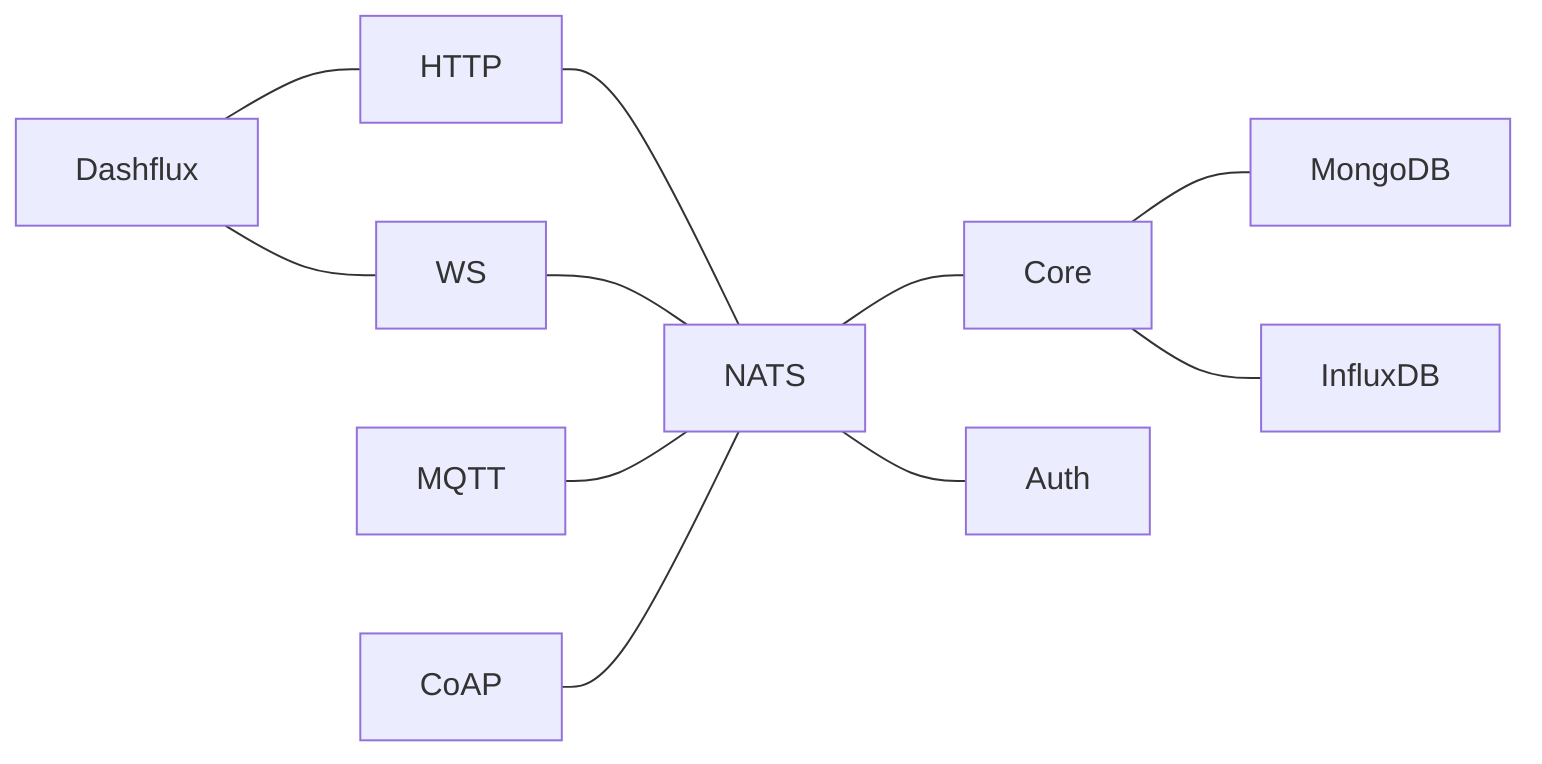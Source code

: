 graph LR
    A["HTTP"] --- B["NATS"];
    B --- C["Core"];
    B --- D["Auth"];
    C --- E["MongoDB"]
    C --- F["InfluxDB"]
    G["WS"] --- B
    H["MQTT"] --- B
    I["CoAP"] --- B
    J["Dashflux"] --- A
    J --- G